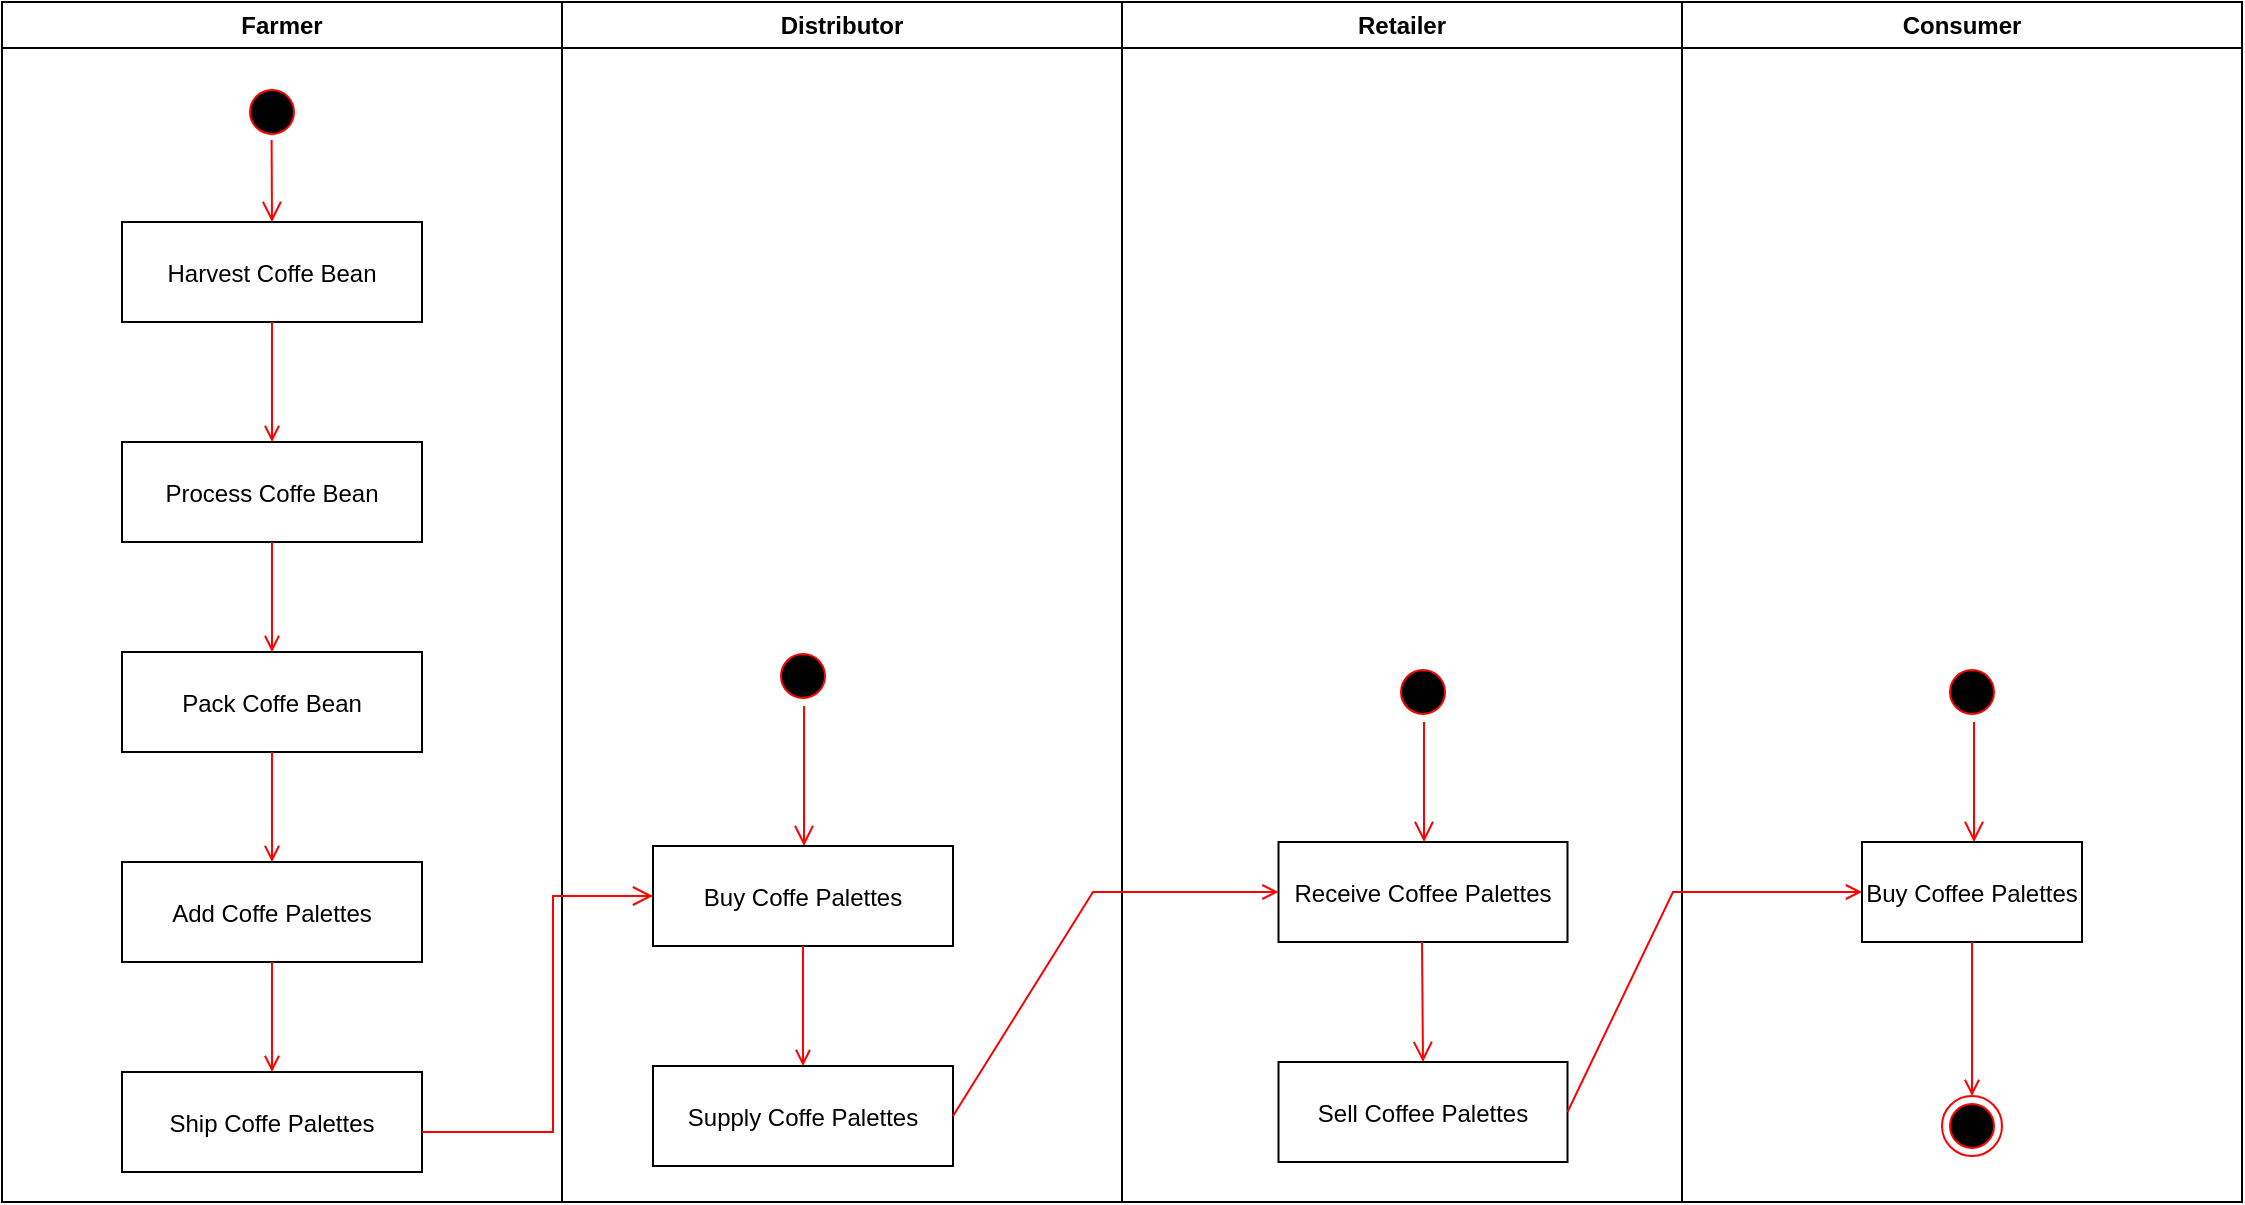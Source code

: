 <mxfile version="14.9.2"><diagram id="1ltktTmmBSuuqL2YGhKi" name="Page-1"><mxGraphModel dx="1974" dy="506" grid="1" gridSize="10" guides="1" tooltips="1" connect="1" arrows="1" fold="1" page="1" pageScale="1" pageWidth="850" pageHeight="1100" math="0" shadow="0"><root><mxCell id="0"/><mxCell id="1" parent="0"/><mxCell id="t6bazK0HS-B2LVpKFvDA-1" value="Farmer" style="swimlane;whiteSpace=wrap" vertex="1" parent="1"><mxGeometry x="260" y="260" width="280" height="600" as="geometry"/></mxCell><mxCell id="t6bazK0HS-B2LVpKFvDA-2" value="" style="ellipse;shape=startState;fillColor=#000000;strokeColor=#ff0000;" vertex="1" parent="t6bazK0HS-B2LVpKFvDA-1"><mxGeometry x="120" y="40" width="30" height="30" as="geometry"/></mxCell><mxCell id="t6bazK0HS-B2LVpKFvDA-3" value="Harvest Coffe Bean" style="" vertex="1" parent="t6bazK0HS-B2LVpKFvDA-1"><mxGeometry x="60" y="110" width="150" height="50" as="geometry"/></mxCell><mxCell id="t6bazK0HS-B2LVpKFvDA-4" value="Process Coffe Bean" style="" vertex="1" parent="t6bazK0HS-B2LVpKFvDA-1"><mxGeometry x="60" y="220" width="150" height="50" as="geometry"/></mxCell><mxCell id="t6bazK0HS-B2LVpKFvDA-5" value="" style="endArrow=open;strokeColor=#FF0000;endFill=1;rounded=0" edge="1" parent="t6bazK0HS-B2LVpKFvDA-1" source="t6bazK0HS-B2LVpKFvDA-3" target="t6bazK0HS-B2LVpKFvDA-4"><mxGeometry relative="1" as="geometry"/></mxCell><mxCell id="t6bazK0HS-B2LVpKFvDA-6" value="Pack Coffe Bean" style="" vertex="1" parent="t6bazK0HS-B2LVpKFvDA-1"><mxGeometry x="60" y="325" width="150" height="50" as="geometry"/></mxCell><mxCell id="t6bazK0HS-B2LVpKFvDA-7" value="" style="endArrow=open;strokeColor=#FF0000;endFill=1;rounded=0" edge="1" parent="t6bazK0HS-B2LVpKFvDA-1" source="t6bazK0HS-B2LVpKFvDA-4" target="t6bazK0HS-B2LVpKFvDA-6"><mxGeometry relative="1" as="geometry"/></mxCell><mxCell id="t6bazK0HS-B2LVpKFvDA-8" value="Add Coffe Palettes" style="" vertex="1" parent="t6bazK0HS-B2LVpKFvDA-1"><mxGeometry x="60" y="430" width="150" height="50" as="geometry"/></mxCell><mxCell id="t6bazK0HS-B2LVpKFvDA-9" value="" style="endArrow=open;strokeColor=#FF0000;endFill=1;rounded=0" edge="1" parent="t6bazK0HS-B2LVpKFvDA-1" source="t6bazK0HS-B2LVpKFvDA-6" target="t6bazK0HS-B2LVpKFvDA-8"><mxGeometry relative="1" as="geometry"><mxPoint x="145" y="280" as="sourcePoint"/><mxPoint x="145" y="335" as="targetPoint"/></mxGeometry></mxCell><mxCell id="t6bazK0HS-B2LVpKFvDA-10" value="Ship Coffe Palettes" style="" vertex="1" parent="t6bazK0HS-B2LVpKFvDA-1"><mxGeometry x="60" y="535" width="150" height="50" as="geometry"/></mxCell><mxCell id="t6bazK0HS-B2LVpKFvDA-11" value="" style="edgeStyle=elbowEdgeStyle;elbow=horizontal;verticalAlign=bottom;endArrow=open;endSize=8;strokeColor=#FF0000;endFill=1;rounded=0" edge="1" parent="t6bazK0HS-B2LVpKFvDA-1"><mxGeometry x="-45.2" y="-84" as="geometry"><mxPoint x="134.8" y="110" as="targetPoint"/><mxPoint x="134.8" y="68.955" as="sourcePoint"/></mxGeometry></mxCell><mxCell id="t6bazK0HS-B2LVpKFvDA-12" value="" style="endArrow=open;strokeColor=#FF0000;endFill=1;rounded=0" edge="1" parent="t6bazK0HS-B2LVpKFvDA-1" source="t6bazK0HS-B2LVpKFvDA-8" target="t6bazK0HS-B2LVpKFvDA-10"><mxGeometry relative="1" as="geometry"><mxPoint x="145" y="385" as="sourcePoint"/><mxPoint x="145" y="440" as="targetPoint"/></mxGeometry></mxCell><mxCell id="t6bazK0HS-B2LVpKFvDA-13" value="Distributor" style="swimlane;whiteSpace=wrap" vertex="1" parent="1"><mxGeometry x="540" y="260" width="280" height="600" as="geometry"/></mxCell><mxCell id="t6bazK0HS-B2LVpKFvDA-14" value="" style="ellipse;shape=startState;fillColor=#000000;strokeColor=#ff0000;" vertex="1" parent="t6bazK0HS-B2LVpKFvDA-13"><mxGeometry x="105.5" y="322" width="30" height="30" as="geometry"/></mxCell><mxCell id="t6bazK0HS-B2LVpKFvDA-15" value="" style="edgeStyle=elbowEdgeStyle;elbow=horizontal;verticalAlign=bottom;endArrow=open;endSize=8;strokeColor=#FF0000;endFill=1;rounded=0" edge="1" parent="t6bazK0HS-B2LVpKFvDA-13" source="t6bazK0HS-B2LVpKFvDA-14"><mxGeometry x="-349" y="184" as="geometry"><mxPoint x="121" y="422" as="targetPoint"/><Array as="points"><mxPoint x="121" y="392"/></Array></mxGeometry></mxCell><mxCell id="t6bazK0HS-B2LVpKFvDA-16" value="Buy Coffe Palettes" style="" vertex="1" parent="t6bazK0HS-B2LVpKFvDA-13"><mxGeometry x="45.5" y="422" width="150" height="50" as="geometry"/></mxCell><mxCell id="t6bazK0HS-B2LVpKFvDA-17" value="Supply Coffe Palettes" style="" vertex="1" parent="t6bazK0HS-B2LVpKFvDA-13"><mxGeometry x="45.5" y="532" width="150" height="50" as="geometry"/></mxCell><mxCell id="t6bazK0HS-B2LVpKFvDA-18" value="" style="endArrow=open;strokeColor=#FF0000;endFill=1;rounded=0;exitX=0.5;exitY=1;exitDx=0;exitDy=0;entryX=0.5;entryY=0;entryDx=0;entryDy=0;" edge="1" parent="t6bazK0HS-B2LVpKFvDA-13" source="t6bazK0HS-B2LVpKFvDA-16" target="t6bazK0HS-B2LVpKFvDA-17"><mxGeometry relative="1" as="geometry"><mxPoint x="-135" y="381" as="sourcePoint"/><mxPoint x="-135" y="436" as="targetPoint"/></mxGeometry></mxCell><mxCell id="t6bazK0HS-B2LVpKFvDA-19" value="Retailer" style="swimlane;whiteSpace=wrap" vertex="1" parent="1"><mxGeometry x="820" y="260" width="280" height="600" as="geometry"/></mxCell><mxCell id="t6bazK0HS-B2LVpKFvDA-20" value="Receive Coffee Palettes" style="" vertex="1" parent="t6bazK0HS-B2LVpKFvDA-19"><mxGeometry x="78.25" y="420" width="144.5" height="50" as="geometry"/></mxCell><mxCell id="t6bazK0HS-B2LVpKFvDA-21" value="" style="ellipse;shape=startState;fillColor=#000000;strokeColor=#ff0000;" vertex="1" parent="t6bazK0HS-B2LVpKFvDA-19"><mxGeometry x="135.5" y="330" width="30" height="30" as="geometry"/></mxCell><mxCell id="t6bazK0HS-B2LVpKFvDA-22" value="" style="edgeStyle=elbowEdgeStyle;elbow=horizontal;verticalAlign=bottom;endArrow=open;endSize=8;strokeColor=#FF0000;endFill=1;rounded=0" edge="1" parent="t6bazK0HS-B2LVpKFvDA-19" source="t6bazK0HS-B2LVpKFvDA-21"><mxGeometry x="-763.5" y="164" as="geometry"><mxPoint x="151.5" y="420" as="targetPoint"/><Array as="points"><mxPoint x="151" y="500"/></Array></mxGeometry></mxCell><mxCell id="t6bazK0HS-B2LVpKFvDA-23" value="" style="edgeStyle=elbowEdgeStyle;elbow=horizontal;verticalAlign=bottom;endArrow=open;endSize=8;strokeColor=#FF0000;endFill=1;rounded=0" edge="1" parent="t6bazK0HS-B2LVpKFvDA-19"><mxGeometry x="-1488.5" y="154" as="geometry"><mxPoint x="151" y="530" as="targetPoint"/><Array as="points"><mxPoint x="150.5" y="610"/></Array><mxPoint x="150.0" y="470" as="sourcePoint"/></mxGeometry></mxCell><mxCell id="t6bazK0HS-B2LVpKFvDA-24" value="Sell Coffee Palettes" style="" vertex="1" parent="t6bazK0HS-B2LVpKFvDA-19"><mxGeometry x="78.25" y="530" width="144.5" height="50" as="geometry"/></mxCell><mxCell id="t6bazK0HS-B2LVpKFvDA-25" value="Consumer" style="swimlane;whiteSpace=wrap;startSize=23;" vertex="1" parent="1"><mxGeometry x="1100" y="260" width="280" height="600" as="geometry"/></mxCell><mxCell id="t6bazK0HS-B2LVpKFvDA-26" value="Buy Coffee Palettes" style="" vertex="1" parent="t6bazK0HS-B2LVpKFvDA-25"><mxGeometry x="90" y="420" width="110" height="50" as="geometry"/></mxCell><mxCell id="t6bazK0HS-B2LVpKFvDA-27" value="" style="ellipse;shape=endState;fillColor=#000000;strokeColor=#ff0000" vertex="1" parent="t6bazK0HS-B2LVpKFvDA-25"><mxGeometry x="130" y="547" width="30" height="30" as="geometry"/></mxCell><mxCell id="t6bazK0HS-B2LVpKFvDA-28" value="" style="endArrow=open;strokeColor=#FF0000;endFill=1;rounded=0" edge="1" parent="t6bazK0HS-B2LVpKFvDA-25" source="t6bazK0HS-B2LVpKFvDA-26" target="t6bazK0HS-B2LVpKFvDA-27"><mxGeometry relative="1" as="geometry"/></mxCell><mxCell id="t6bazK0HS-B2LVpKFvDA-29" value="" style="ellipse;shape=startState;fillColor=#000000;strokeColor=#ff0000;" vertex="1" parent="t6bazK0HS-B2LVpKFvDA-25"><mxGeometry x="130" y="330" width="30" height="30" as="geometry"/></mxCell><mxCell id="t6bazK0HS-B2LVpKFvDA-30" value="" style="edgeStyle=elbowEdgeStyle;elbow=horizontal;verticalAlign=bottom;endArrow=open;endSize=8;strokeColor=#FF0000;endFill=1;rounded=0" edge="1" parent="t6bazK0HS-B2LVpKFvDA-25" source="t6bazK0HS-B2LVpKFvDA-29"><mxGeometry x="-1493.5" y="-42" as="geometry"><mxPoint x="145.5" y="420" as="targetPoint"/><Array as="points"><mxPoint x="146" y="390"/><mxPoint x="145.5" y="422"/></Array></mxGeometry></mxCell><mxCell id="t6bazK0HS-B2LVpKFvDA-31" value="" style="edgeStyle=elbowEdgeStyle;elbow=horizontal;verticalAlign=bottom;endArrow=open;endSize=8;strokeColor=#FF0000;endFill=1;rounded=0;entryX=0;entryY=0.5;entryDx=0;entryDy=0;" edge="1" parent="1" source="t6bazK0HS-B2LVpKFvDA-10" target="t6bazK0HS-B2LVpKFvDA-16"><mxGeometry x="-243.5" y="444" as="geometry"><mxPoint x="671" y="810.0" as="targetPoint"/><mxPoint x="671" y="739.992" as="sourcePoint"/><Array as="points"><mxPoint x="535.5" y="825"/></Array></mxGeometry></mxCell><mxCell id="t6bazK0HS-B2LVpKFvDA-32" value="" style="edgeStyle=none;strokeColor=#FF0000;endArrow=open;endFill=1;rounded=0;exitX=1;exitY=0.5;exitDx=0;exitDy=0;" edge="1" parent="1" source="t6bazK0HS-B2LVpKFvDA-17" target="t6bazK0HS-B2LVpKFvDA-20"><mxGeometry width="100" height="100" relative="1" as="geometry"><mxPoint x="790" y="697.5" as="sourcePoint"/><mxPoint x="910" y="697.5" as="targetPoint"/><Array as="points"><mxPoint x="805.5" y="705"/></Array></mxGeometry></mxCell><mxCell id="t6bazK0HS-B2LVpKFvDA-33" value="" style="edgeStyle=none;strokeColor=#FF0000;endArrow=open;endFill=1;rounded=0;exitX=1;exitY=0.5;exitDx=0;exitDy=0;" edge="1" parent="1" source="t6bazK0HS-B2LVpKFvDA-24" target="t6bazK0HS-B2LVpKFvDA-26"><mxGeometry width="100" height="100" relative="1" as="geometry"><mxPoint x="1070" y="697.5" as="sourcePoint"/><mxPoint x="1190" y="697.5" as="targetPoint"/><Array as="points"><mxPoint x="1095.5" y="705"/></Array></mxGeometry></mxCell></root></mxGraphModel></diagram></mxfile>